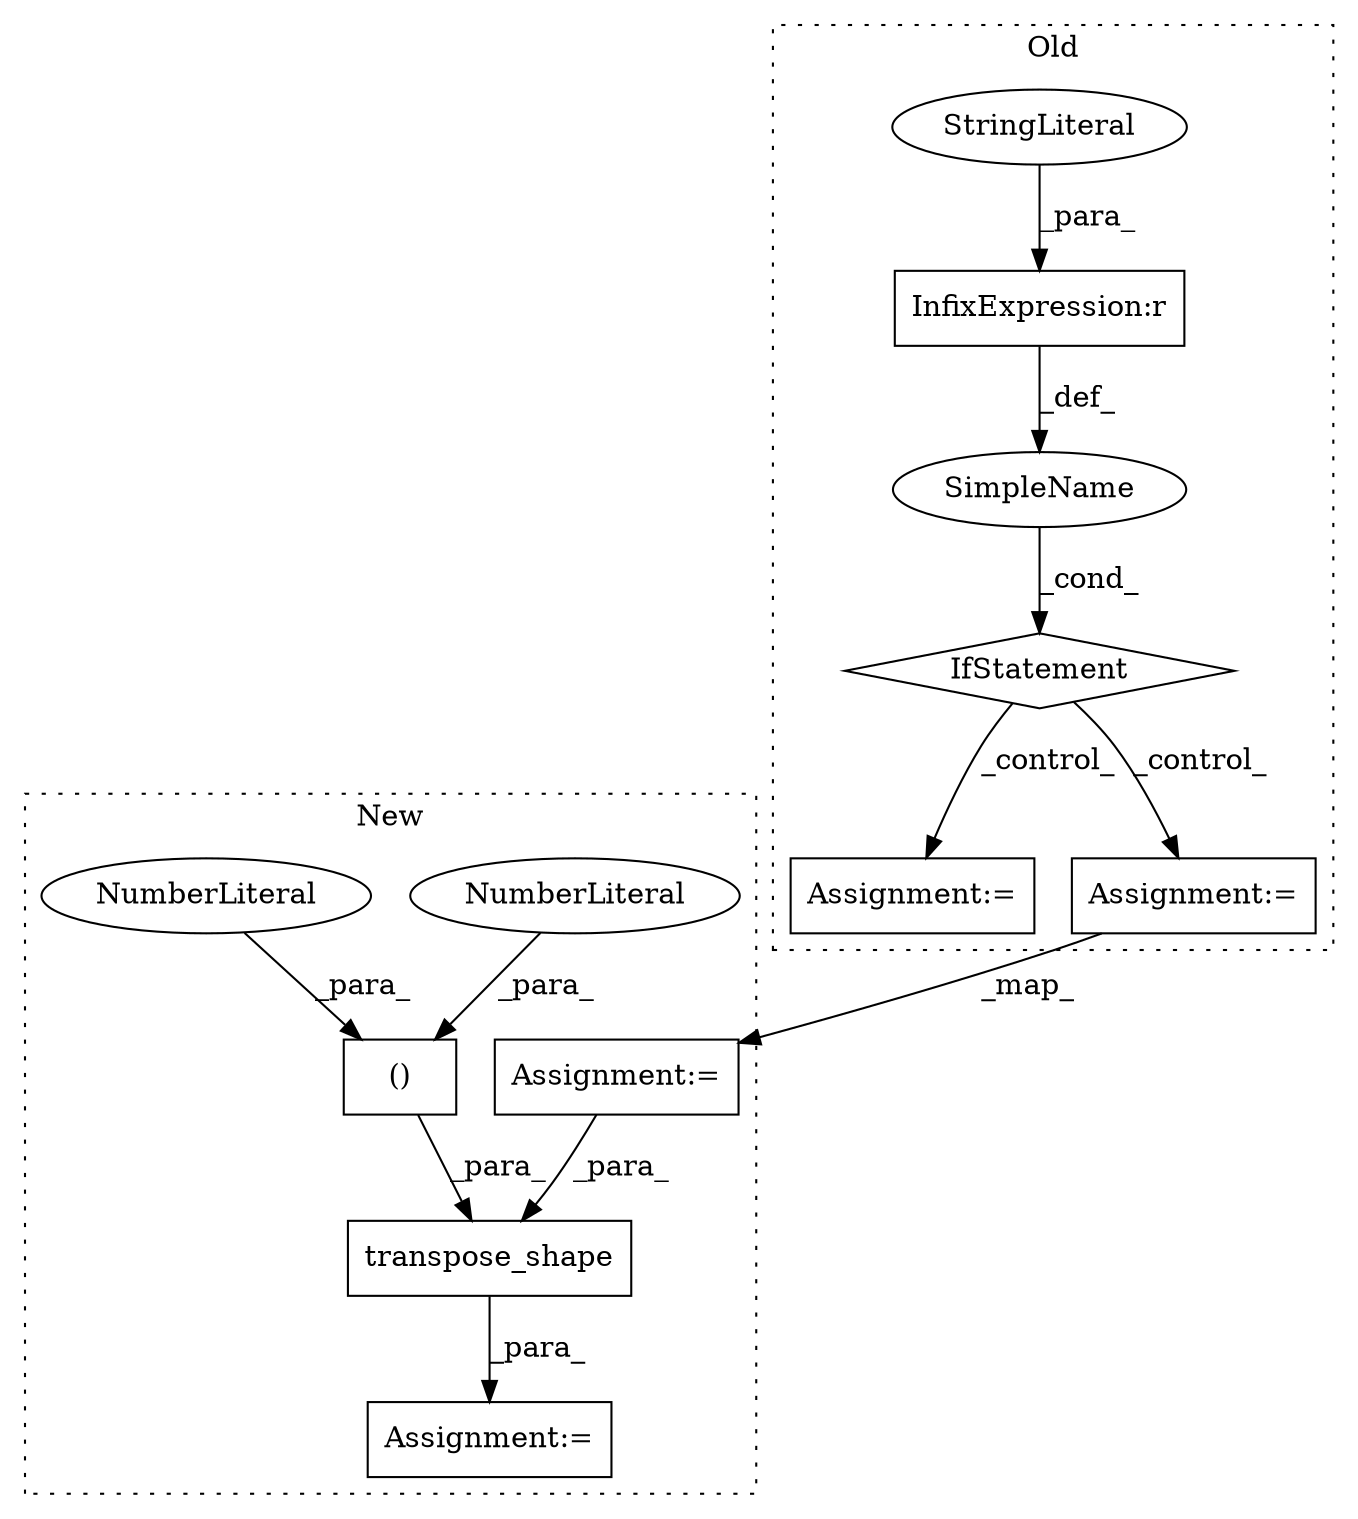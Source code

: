 digraph G {
subgraph cluster0 {
1 [label="IfStatement" a="25" s="2350,2390" l="4,2" shape="diamond"];
4 [label="SimpleName" a="42" s="" l="" shape="ellipse"];
5 [label="Assignment:=" a="7" s="2584" l="24" shape="box"];
7 [label="InfixExpression:r" a="27" s="2370" l="4" shape="box"];
8 [label="StringLiteral" a="45" s="2374" l="16" shape="ellipse"];
12 [label="Assignment:=" a="7" s="2695" l="26" shape="box"];
label = "Old";
style="dotted";
}
subgraph cluster1 {
2 [label="transpose_shape" a="32" s="2386,2446" l="16,2" shape="box"];
3 [label="()" a="106" s="2431" l="15" shape="box"];
6 [label="NumberLiteral" a="34" s="2445" l="1" shape="ellipse"];
9 [label="Assignment:=" a="7" s="2385" l="1" shape="box"];
10 [label="NumberLiteral" a="34" s="2431" l="1" shape="ellipse"];
11 [label="Assignment:=" a="7" s="2291" l="8" shape="box"];
label = "New";
style="dotted";
}
1 -> 12 [label="_control_"];
1 -> 5 [label="_control_"];
2 -> 9 [label="_para_"];
3 -> 2 [label="_para_"];
4 -> 1 [label="_cond_"];
6 -> 3 [label="_para_"];
7 -> 4 [label="_def_"];
8 -> 7 [label="_para_"];
10 -> 3 [label="_para_"];
11 -> 2 [label="_para_"];
12 -> 11 [label="_map_"];
}